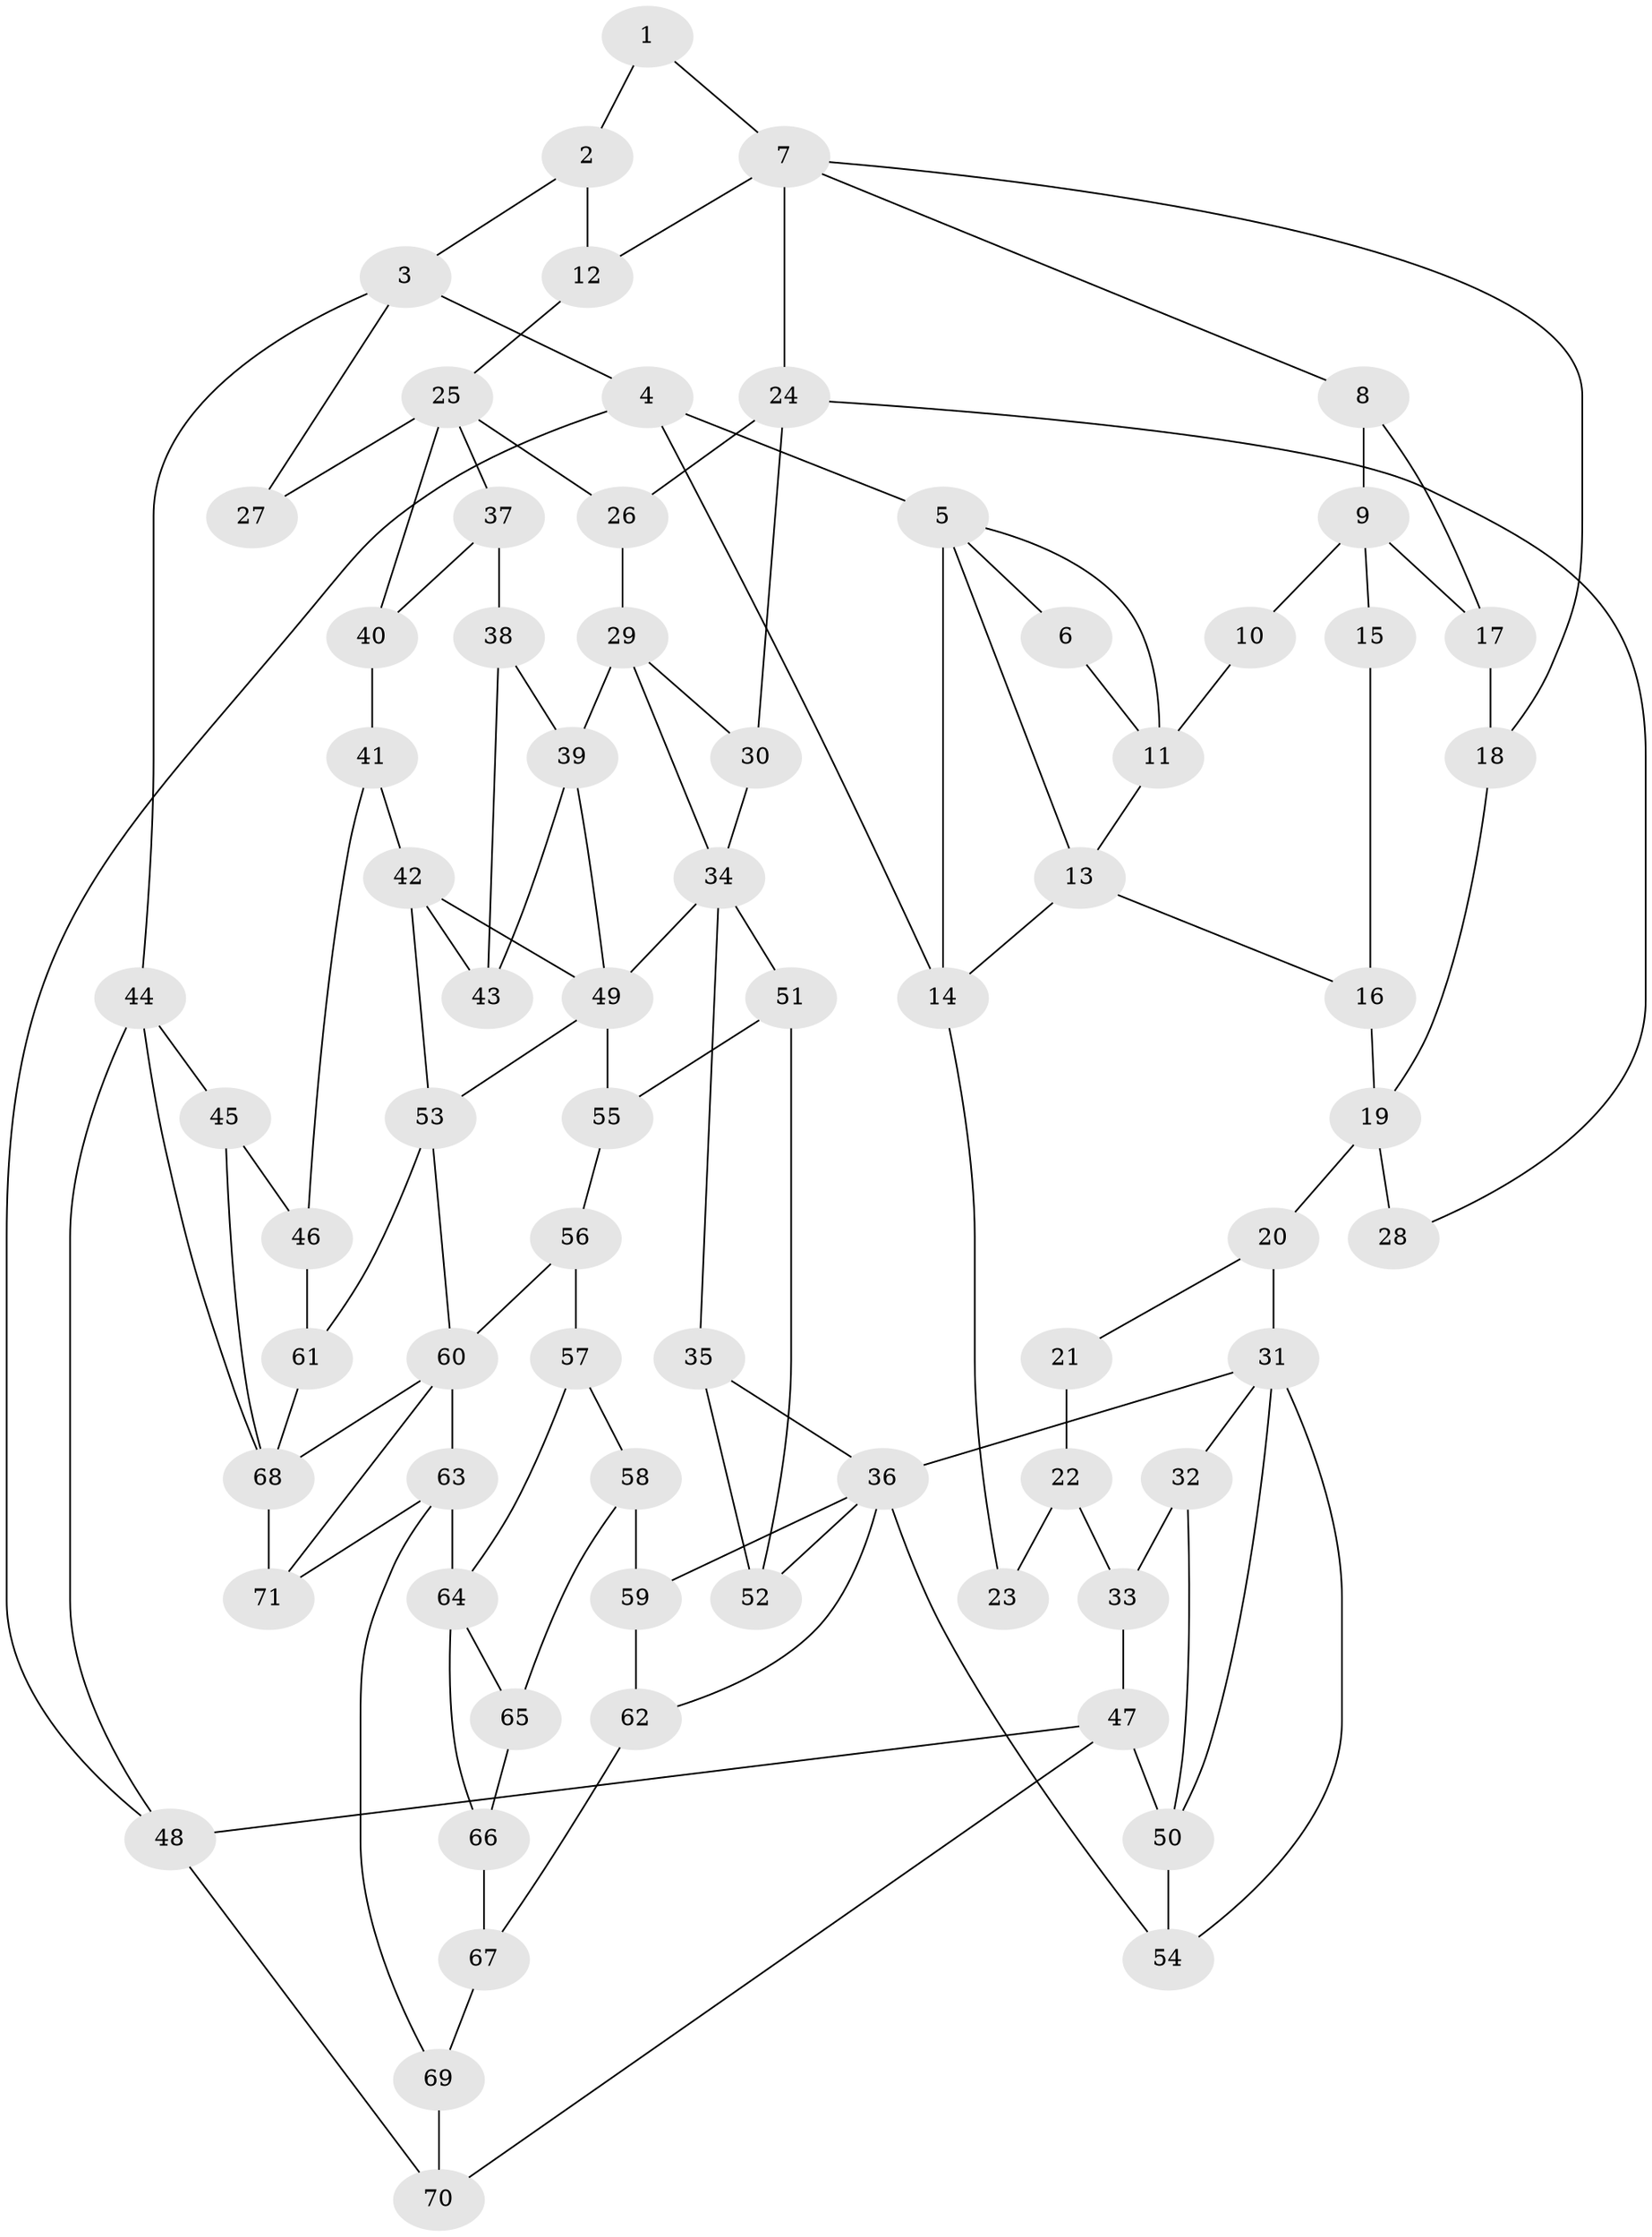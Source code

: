 // original degree distribution, {3: 0.014084507042253521, 4: 0.2323943661971831, 6: 0.21830985915492956, 5: 0.5352112676056338}
// Generated by graph-tools (version 1.1) at 2025/38/03/09/25 02:38:38]
// undirected, 71 vertices, 121 edges
graph export_dot {
graph [start="1"]
  node [color=gray90,style=filled];
  1;
  2;
  3;
  4;
  5;
  6;
  7;
  8;
  9;
  10;
  11;
  12;
  13;
  14;
  15;
  16;
  17;
  18;
  19;
  20;
  21;
  22;
  23;
  24;
  25;
  26;
  27;
  28;
  29;
  30;
  31;
  32;
  33;
  34;
  35;
  36;
  37;
  38;
  39;
  40;
  41;
  42;
  43;
  44;
  45;
  46;
  47;
  48;
  49;
  50;
  51;
  52;
  53;
  54;
  55;
  56;
  57;
  58;
  59;
  60;
  61;
  62;
  63;
  64;
  65;
  66;
  67;
  68;
  69;
  70;
  71;
  1 -- 2 [weight=1.0];
  1 -- 7 [weight=1.0];
  2 -- 3 [weight=1.0];
  2 -- 12 [weight=1.0];
  3 -- 4 [weight=1.0];
  3 -- 27 [weight=1.0];
  3 -- 44 [weight=1.0];
  4 -- 5 [weight=1.0];
  4 -- 14 [weight=1.0];
  4 -- 48 [weight=1.0];
  5 -- 6 [weight=1.0];
  5 -- 11 [weight=1.0];
  5 -- 13 [weight=1.0];
  5 -- 14 [weight=2.0];
  6 -- 11 [weight=1.0];
  7 -- 8 [weight=1.0];
  7 -- 12 [weight=1.0];
  7 -- 18 [weight=1.0];
  7 -- 24 [weight=2.0];
  8 -- 9 [weight=1.0];
  8 -- 17 [weight=1.0];
  9 -- 10 [weight=2.0];
  9 -- 15 [weight=2.0];
  9 -- 17 [weight=1.0];
  10 -- 11 [weight=2.0];
  11 -- 13 [weight=1.0];
  12 -- 25 [weight=1.0];
  13 -- 14 [weight=1.0];
  13 -- 16 [weight=1.0];
  14 -- 23 [weight=2.0];
  15 -- 16 [weight=1.0];
  16 -- 19 [weight=1.0];
  17 -- 18 [weight=1.0];
  18 -- 19 [weight=1.0];
  19 -- 20 [weight=2.0];
  19 -- 28 [weight=2.0];
  20 -- 21 [weight=1.0];
  20 -- 31 [weight=2.0];
  21 -- 22 [weight=2.0];
  22 -- 23 [weight=2.0];
  22 -- 33 [weight=2.0];
  24 -- 26 [weight=1.0];
  24 -- 28 [weight=1.0];
  24 -- 30 [weight=1.0];
  25 -- 26 [weight=1.0];
  25 -- 27 [weight=2.0];
  25 -- 37 [weight=1.0];
  25 -- 40 [weight=1.0];
  26 -- 29 [weight=2.0];
  29 -- 30 [weight=1.0];
  29 -- 34 [weight=1.0];
  29 -- 39 [weight=2.0];
  30 -- 34 [weight=1.0];
  31 -- 32 [weight=1.0];
  31 -- 36 [weight=1.0];
  31 -- 50 [weight=1.0];
  31 -- 54 [weight=1.0];
  32 -- 33 [weight=1.0];
  32 -- 50 [weight=1.0];
  33 -- 47 [weight=2.0];
  34 -- 35 [weight=1.0];
  34 -- 49 [weight=1.0];
  34 -- 51 [weight=1.0];
  35 -- 36 [weight=1.0];
  35 -- 52 [weight=1.0];
  36 -- 52 [weight=1.0];
  36 -- 54 [weight=1.0];
  36 -- 59 [weight=1.0];
  36 -- 62 [weight=1.0];
  37 -- 38 [weight=1.0];
  37 -- 40 [weight=1.0];
  38 -- 39 [weight=1.0];
  38 -- 43 [weight=1.0];
  39 -- 43 [weight=1.0];
  39 -- 49 [weight=1.0];
  40 -- 41 [weight=1.0];
  41 -- 42 [weight=2.0];
  41 -- 46 [weight=2.0];
  42 -- 43 [weight=2.0];
  42 -- 49 [weight=1.0];
  42 -- 53 [weight=1.0];
  44 -- 45 [weight=1.0];
  44 -- 48 [weight=1.0];
  44 -- 68 [weight=1.0];
  45 -- 46 [weight=1.0];
  45 -- 68 [weight=1.0];
  46 -- 61 [weight=1.0];
  47 -- 48 [weight=1.0];
  47 -- 50 [weight=2.0];
  47 -- 70 [weight=1.0];
  48 -- 70 [weight=1.0];
  49 -- 53 [weight=1.0];
  49 -- 55 [weight=1.0];
  50 -- 54 [weight=1.0];
  51 -- 52 [weight=1.0];
  51 -- 55 [weight=1.0];
  53 -- 60 [weight=1.0];
  53 -- 61 [weight=1.0];
  55 -- 56 [weight=1.0];
  56 -- 57 [weight=1.0];
  56 -- 60 [weight=1.0];
  57 -- 58 [weight=1.0];
  57 -- 64 [weight=1.0];
  58 -- 59 [weight=1.0];
  58 -- 65 [weight=1.0];
  59 -- 62 [weight=1.0];
  60 -- 63 [weight=1.0];
  60 -- 68 [weight=1.0];
  60 -- 71 [weight=1.0];
  61 -- 68 [weight=2.0];
  62 -- 67 [weight=1.0];
  63 -- 64 [weight=2.0];
  63 -- 69 [weight=1.0];
  63 -- 71 [weight=1.0];
  64 -- 65 [weight=2.0];
  64 -- 66 [weight=1.0];
  65 -- 66 [weight=1.0];
  66 -- 67 [weight=1.0];
  67 -- 69 [weight=1.0];
  68 -- 71 [weight=1.0];
  69 -- 70 [weight=1.0];
}
